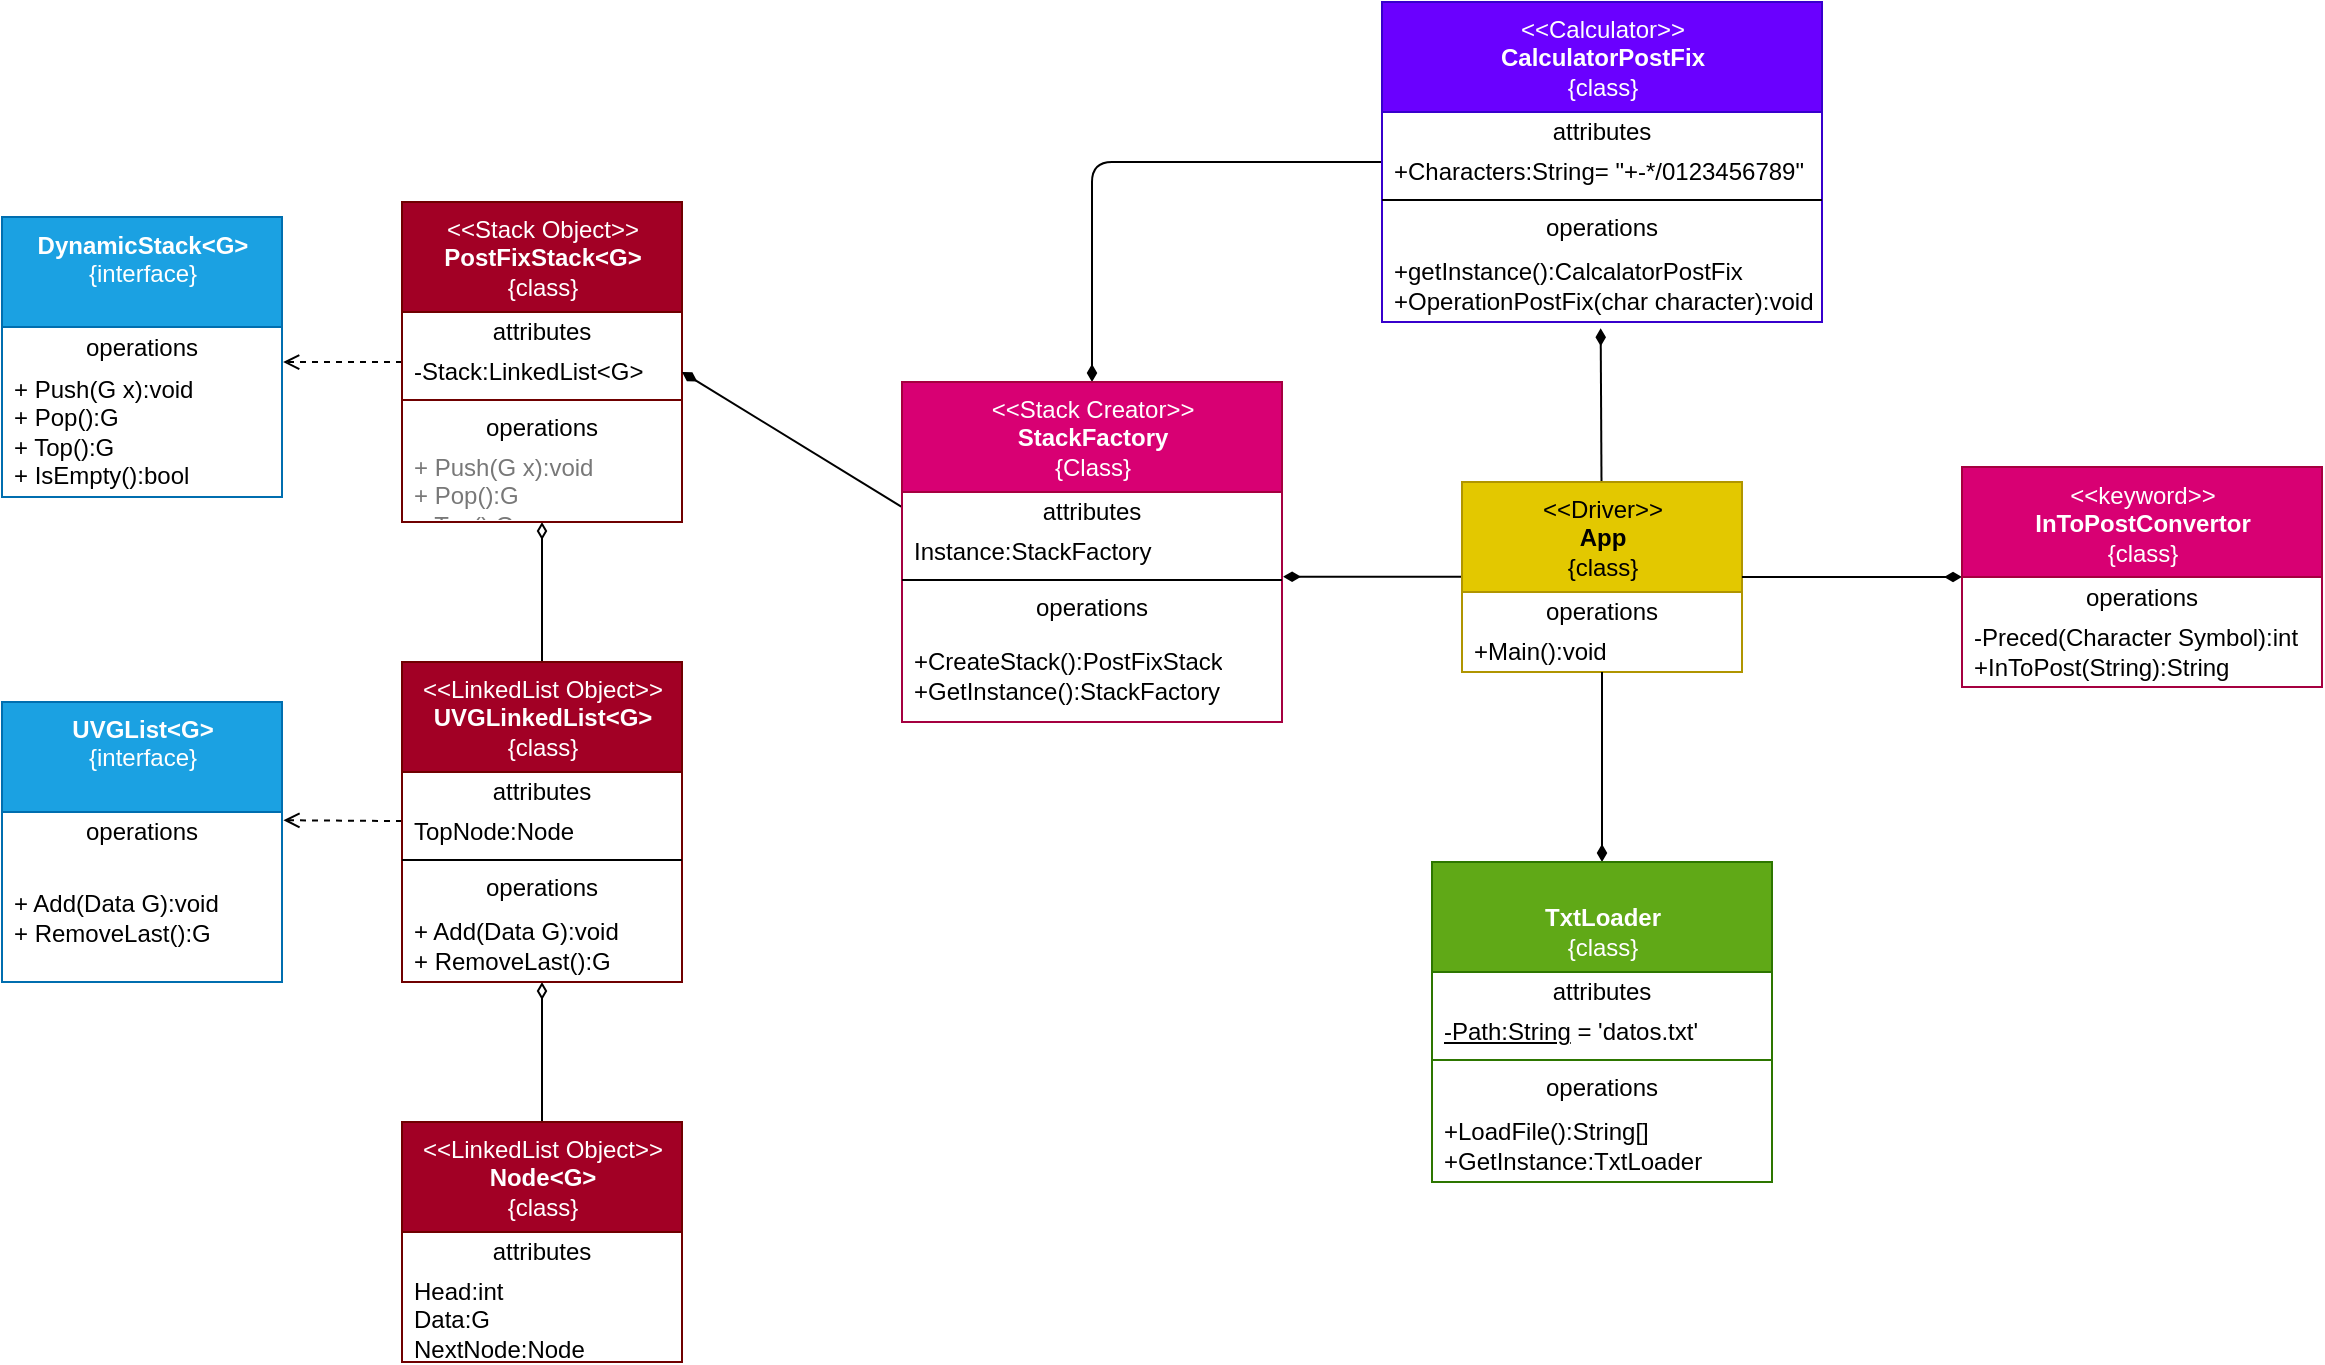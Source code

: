 <mxfile>
    <diagram id="tcYnHNwd3wbtSPxdZRV_" name="UML">
        <mxGraphModel dx="948" dy="649" grid="1" gridSize="10" guides="1" tooltips="1" connect="1" arrows="1" fold="1" page="1" pageScale="1" pageWidth="850" pageHeight="1100" math="0" shadow="0">
            <root>
                <mxCell id="0"/>
                <mxCell id="1" parent="0"/>
                <mxCell id="10" value="&lt;b&gt;DynamicStack&amp;lt;G&amp;gt;&lt;/b&gt;&lt;br&gt;{interface}" style="swimlane;fontStyle=0;align=center;verticalAlign=top;childLayout=stackLayout;horizontal=1;startSize=55;horizontalStack=0;resizeParent=1;resizeParentMax=0;resizeLast=0;collapsible=0;marginBottom=0;html=1;fillColor=#1ba1e2;fontColor=#ffffff;strokeColor=#006EAF;" parent="1" vertex="1">
                    <mxGeometry y="107.5" width="140" height="140" as="geometry"/>
                </mxCell>
                <mxCell id="11" value="operations" style="text;html=1;strokeColor=none;fillColor=none;align=center;verticalAlign=middle;spacingLeft=4;spacingRight=4;overflow=hidden;rotatable=0;points=[[0,0.5],[1,0.5]];portConstraint=eastwest;" parent="10" vertex="1">
                    <mxGeometry y="55" width="140" height="20" as="geometry"/>
                </mxCell>
                <mxCell id="12" value="+ Push(G x):void&lt;br&gt;+ Pop():G&lt;br&gt;+ Top():G&lt;br&gt;+ IsEmpty():bool" style="text;html=1;strokeColor=none;fillColor=none;align=left;verticalAlign=middle;spacingLeft=4;spacingRight=4;overflow=hidden;rotatable=0;points=[[0,0.5],[1,0.5]];portConstraint=eastwest;" parent="10" vertex="1">
                    <mxGeometry y="75" width="140" height="65" as="geometry"/>
                </mxCell>
                <mxCell id="13" style="edgeStyle=none;html=1;entryX=1.004;entryY=-0.038;entryDx=0;entryDy=0;entryPerimeter=0;dashed=1;endArrow=open;endFill=0;" parent="1" source="14" target="12" edge="1">
                    <mxGeometry relative="1" as="geometry"/>
                </mxCell>
                <mxCell id="57" style="edgeStyle=none;html=1;entryX=0.5;entryY=0;entryDx=0;entryDy=0;fontColor=#787878;startArrow=diamondThin;startFill=0;endArrow=none;endFill=0;" parent="1" source="14" target="28" edge="1">
                    <mxGeometry relative="1" as="geometry"/>
                </mxCell>
                <mxCell id="14" value="&amp;lt;&amp;lt;Stack Object&amp;gt;&amp;gt;&lt;br&gt;&lt;b&gt;PostFixStack&amp;lt;G&amp;gt;&lt;/b&gt;&lt;br&gt;{class}" style="swimlane;fontStyle=0;align=center;verticalAlign=top;childLayout=stackLayout;horizontal=1;startSize=55;horizontalStack=0;resizeParent=1;resizeParentMax=0;resizeLast=0;collapsible=0;marginBottom=0;html=1;fillColor=#a20025;fontColor=#ffffff;strokeColor=#6F0000;" parent="1" vertex="1">
                    <mxGeometry x="200" y="100" width="140" height="160" as="geometry"/>
                </mxCell>
                <mxCell id="15" value="attributes" style="text;html=1;strokeColor=none;fillColor=none;align=center;verticalAlign=middle;spacingLeft=4;spacingRight=4;overflow=hidden;rotatable=0;points=[[0,0.5],[1,0.5]];portConstraint=eastwest;" parent="14" vertex="1">
                    <mxGeometry y="55" width="140" height="20" as="geometry"/>
                </mxCell>
                <mxCell id="16" value="-Stack:LinkedList&amp;lt;G&amp;gt;" style="text;html=1;strokeColor=none;fillColor=none;align=left;verticalAlign=middle;spacingLeft=4;spacingRight=4;overflow=hidden;rotatable=0;points=[[0,0.5],[1,0.5]];portConstraint=eastwest;" parent="14" vertex="1">
                    <mxGeometry y="75" width="140" height="20" as="geometry"/>
                </mxCell>
                <mxCell id="17" value="" style="line;strokeWidth=1;fillColor=#a20025;align=left;verticalAlign=middle;spacingTop=-1;spacingLeft=3;spacingRight=3;rotatable=0;labelPosition=right;points=[];portConstraint=eastwest;fontColor=#ffffff;strokeColor=#6F0000;" parent="14" vertex="1">
                    <mxGeometry y="95" width="140" height="8" as="geometry"/>
                </mxCell>
                <mxCell id="18" value="operations" style="text;html=1;strokeColor=none;fillColor=none;align=center;verticalAlign=middle;spacingLeft=4;spacingRight=4;overflow=hidden;rotatable=0;points=[[0,0.5],[1,0.5]];portConstraint=eastwest;" parent="14" vertex="1">
                    <mxGeometry y="103" width="140" height="20" as="geometry"/>
                </mxCell>
                <mxCell id="19" value="&lt;font color=&quot;#787878&quot;&gt;+ Push(G x):void&lt;br&gt;+ Pop():G&lt;br&gt;+ Top():G&lt;br&gt;+ IsEmpty():bool&lt;/font&gt;" style="text;html=1;strokeColor=none;fillColor=none;align=left;verticalAlign=middle;spacingLeft=4;spacingRight=4;overflow=hidden;rotatable=0;points=[[0,0.5],[1,0.5]];portConstraint=eastwest;" parent="14" vertex="1">
                    <mxGeometry y="123" width="140" height="37" as="geometry"/>
                </mxCell>
                <mxCell id="48" style="edgeStyle=none;html=1;entryX=0.497;entryY=1.084;entryDx=0;entryDy=0;entryPerimeter=0;fontColor=#787878;endArrow=diamondThin;endFill=1;" parent="1" source="20" target="47" edge="1">
                    <mxGeometry relative="1" as="geometry">
                        <Array as="points"/>
                    </mxGeometry>
                </mxCell>
                <mxCell id="112" style="edgeStyle=none;html=1;entryX=1.003;entryY=0.292;entryDx=0;entryDy=0;entryPerimeter=0;startArrow=none;startFill=0;endArrow=diamondThin;endFill=1;" edge="1" parent="1" source="20" target="99">
                    <mxGeometry relative="1" as="geometry"/>
                </mxCell>
                <mxCell id="20" value="&amp;lt;&amp;lt;Driver&amp;gt;&amp;gt;&lt;br&gt;&lt;b&gt;App&lt;br&gt;&lt;/b&gt;{class}" style="swimlane;fontStyle=0;align=center;verticalAlign=top;childLayout=stackLayout;horizontal=1;startSize=55;horizontalStack=0;resizeParent=1;resizeParentMax=0;resizeLast=0;collapsible=0;marginBottom=0;html=1;fillColor=#e3c800;fontColor=#000000;strokeColor=#B09500;" parent="1" vertex="1">
                    <mxGeometry x="730" y="240" width="140" height="95" as="geometry"/>
                </mxCell>
                <mxCell id="26" value="operations" style="text;html=1;strokeColor=none;fillColor=none;align=center;verticalAlign=middle;spacingLeft=4;spacingRight=4;overflow=hidden;rotatable=0;points=[[0,0.5],[1,0.5]];portConstraint=eastwest;" parent="20" vertex="1">
                    <mxGeometry y="55" width="140" height="20" as="geometry"/>
                </mxCell>
                <mxCell id="27" value="+Main():void" style="text;html=1;strokeColor=none;fillColor=none;align=left;verticalAlign=middle;spacingLeft=4;spacingRight=4;overflow=hidden;rotatable=0;points=[[0,0.5],[1,0.5]];portConstraint=eastwest;" parent="20" vertex="1">
                    <mxGeometry y="75" width="140" height="20" as="geometry"/>
                </mxCell>
                <mxCell id="39" style="edgeStyle=none;html=1;entryX=1.005;entryY=0.206;entryDx=0;entryDy=0;entryPerimeter=0;dashed=1;endArrow=open;endFill=0;" parent="1" source="28" target="37" edge="1">
                    <mxGeometry relative="1" as="geometry">
                        <mxPoint x="140" y="401.5" as="targetPoint"/>
                    </mxGeometry>
                </mxCell>
                <mxCell id="93" style="html=1;startArrow=diamondThin;startFill=0;endArrow=none;endFill=0;" parent="1" source="35" target="87" edge="1">
                    <mxGeometry relative="1" as="geometry"/>
                </mxCell>
                <mxCell id="28" value="&amp;lt;&amp;lt;LinkedList Object&amp;gt;&amp;gt;&lt;br&gt;&lt;b&gt;UVGLinkedList&amp;lt;G&amp;gt;&lt;/b&gt;&lt;br&gt;{class}" style="swimlane;fontStyle=0;align=center;verticalAlign=top;childLayout=stackLayout;horizontal=1;startSize=55;horizontalStack=0;resizeParent=1;resizeParentMax=0;resizeLast=0;collapsible=0;marginBottom=0;html=1;fillColor=#a20025;fontColor=#ffffff;strokeColor=#6F0000;" parent="1" vertex="1">
                    <mxGeometry x="200" y="330" width="140" height="160" as="geometry"/>
                </mxCell>
                <mxCell id="29" value="attributes" style="text;html=1;strokeColor=none;fillColor=none;align=center;verticalAlign=middle;spacingLeft=4;spacingRight=4;overflow=hidden;rotatable=0;points=[[0,0.5],[1,0.5]];portConstraint=eastwest;" parent="28" vertex="1">
                    <mxGeometry y="55" width="140" height="20" as="geometry"/>
                </mxCell>
                <mxCell id="30" value="TopNode:Node" style="text;html=1;strokeColor=none;fillColor=none;align=left;verticalAlign=middle;spacingLeft=4;spacingRight=4;overflow=hidden;rotatable=0;points=[[0,0.5],[1,0.5]];portConstraint=eastwest;" parent="28" vertex="1">
                    <mxGeometry y="75" width="140" height="20" as="geometry"/>
                </mxCell>
                <mxCell id="33" value="" style="line;strokeWidth=1;fillColor=none;align=left;verticalAlign=middle;spacingTop=-1;spacingLeft=3;spacingRight=3;rotatable=0;labelPosition=right;points=[];portConstraint=eastwest;" parent="28" vertex="1">
                    <mxGeometry y="95" width="140" height="8" as="geometry"/>
                </mxCell>
                <mxCell id="34" value="operations" style="text;html=1;strokeColor=none;fillColor=none;align=center;verticalAlign=middle;spacingLeft=4;spacingRight=4;overflow=hidden;rotatable=0;points=[[0,0.5],[1,0.5]];portConstraint=eastwest;" parent="28" vertex="1">
                    <mxGeometry y="103" width="140" height="20" as="geometry"/>
                </mxCell>
                <mxCell id="35" value="+ Add(Data G):void&lt;br&gt;+ RemoveLast():G" style="text;html=1;strokeColor=none;fillColor=none;align=left;verticalAlign=middle;spacingLeft=4;spacingRight=4;overflow=hidden;rotatable=0;points=[[0,0.5],[1,0.5]];portConstraint=eastwest;" parent="28" vertex="1">
                    <mxGeometry y="123" width="140" height="37" as="geometry"/>
                </mxCell>
                <mxCell id="36" value="&lt;b&gt;UVGList&amp;lt;G&amp;gt;&lt;/b&gt;&lt;br&gt;{interface}" style="swimlane;fontStyle=0;align=center;verticalAlign=top;childLayout=stackLayout;horizontal=1;startSize=55;horizontalStack=0;resizeParent=1;resizeParentMax=0;resizeLast=0;collapsible=0;marginBottom=0;html=1;fillColor=#1ba1e2;fontColor=#ffffff;strokeColor=#006EAF;" parent="1" vertex="1">
                    <mxGeometry y="350" width="140" height="140" as="geometry"/>
                </mxCell>
                <mxCell id="37" value="operations" style="text;html=1;strokeColor=none;fillColor=none;align=center;verticalAlign=middle;spacingLeft=4;spacingRight=4;overflow=hidden;rotatable=0;points=[[0,0.5],[1,0.5]];portConstraint=eastwest;" parent="36" vertex="1">
                    <mxGeometry y="55" width="140" height="20" as="geometry"/>
                </mxCell>
                <mxCell id="38" value="+ Add(Data G):void&lt;br&gt;+ RemoveLast():G&lt;span style=&quot;&quot;&gt;&lt;/span&gt;" style="text;html=1;strokeColor=none;fillColor=none;align=left;verticalAlign=middle;spacingLeft=4;spacingRight=4;overflow=hidden;rotatable=0;points=[[0,0.5],[1,0.5]];portConstraint=eastwest;" parent="36" vertex="1">
                    <mxGeometry y="75" width="140" height="65" as="geometry"/>
                </mxCell>
                <mxCell id="111" style="edgeStyle=none;html=1;entryX=0.5;entryY=0;entryDx=0;entryDy=0;startArrow=none;startFill=0;endArrow=diamondThin;endFill=1;" edge="1" parent="1" source="40" target="94">
                    <mxGeometry relative="1" as="geometry">
                        <Array as="points">
                            <mxPoint x="545" y="80"/>
                        </Array>
                    </mxGeometry>
                </mxCell>
                <mxCell id="40" value="&amp;lt;&amp;lt;Calculator&amp;gt;&amp;gt;&lt;br&gt;&lt;b&gt;CalculatorPostFix&lt;/b&gt;&lt;br&gt;{class}" style="swimlane;fontStyle=0;align=center;verticalAlign=top;childLayout=stackLayout;horizontal=1;startSize=55;horizontalStack=0;resizeParent=1;resizeParentMax=0;resizeLast=0;collapsible=0;marginBottom=0;html=1;fillColor=#6a00ff;fontColor=#ffffff;strokeColor=#3700CC;" parent="1" vertex="1">
                    <mxGeometry x="690" width="220" height="160" as="geometry"/>
                </mxCell>
                <mxCell id="41" value="attributes" style="text;html=1;strokeColor=none;fillColor=none;align=center;verticalAlign=middle;spacingLeft=4;spacingRight=4;overflow=hidden;rotatable=0;points=[[0,0.5],[1,0.5]];portConstraint=eastwest;" parent="40" vertex="1">
                    <mxGeometry y="55" width="220" height="20" as="geometry"/>
                </mxCell>
                <mxCell id="42" value="+Characters:String=&amp;nbsp;&quot;+-*/0123456789&quot;" style="text;html=1;strokeColor=none;fillColor=none;align=left;verticalAlign=middle;spacingLeft=4;spacingRight=4;overflow=hidden;rotatable=0;points=[[0,0.5],[1,0.5]];portConstraint=eastwest;" parent="40" vertex="1">
                    <mxGeometry y="75" width="220" height="20" as="geometry"/>
                </mxCell>
                <mxCell id="45" value="" style="line;strokeWidth=1;fillColor=none;align=left;verticalAlign=middle;spacingTop=-1;spacingLeft=3;spacingRight=3;rotatable=0;labelPosition=right;points=[];portConstraint=eastwest;" parent="40" vertex="1">
                    <mxGeometry y="95" width="220" height="8" as="geometry"/>
                </mxCell>
                <mxCell id="46" value="operations" style="text;html=1;strokeColor=none;fillColor=none;align=center;verticalAlign=middle;spacingLeft=4;spacingRight=4;overflow=hidden;rotatable=0;points=[[0,0.5],[1,0.5]];portConstraint=eastwest;" parent="40" vertex="1">
                    <mxGeometry y="103" width="220" height="20" as="geometry"/>
                </mxCell>
                <mxCell id="47" value="+getInstance():CalcalatorPostFix&lt;br&gt;+OperationPostFix(char character):void" style="text;html=1;strokeColor=none;fillColor=none;align=left;verticalAlign=middle;spacingLeft=4;spacingRight=4;overflow=hidden;rotatable=0;points=[[0,0.5],[1,0.5]];portConstraint=eastwest;" parent="40" vertex="1">
                    <mxGeometry y="123" width="220" height="37" as="geometry"/>
                </mxCell>
                <mxCell id="55" style="edgeStyle=none;html=1;fontColor=#787878;startArrow=diamondThin;startFill=1;endArrow=none;endFill=0;" parent="1" source="49" target="27" edge="1">
                    <mxGeometry relative="1" as="geometry"/>
                </mxCell>
                <mxCell id="49" value="&lt;br&gt;&lt;b&gt;TxtLoader&lt;/b&gt;&lt;br&gt;{class}" style="swimlane;fontStyle=0;align=center;verticalAlign=top;childLayout=stackLayout;horizontal=1;startSize=55;horizontalStack=0;resizeParent=1;resizeParentMax=0;resizeLast=0;collapsible=0;marginBottom=0;html=1;fillColor=#60a917;fontColor=#ffffff;strokeColor=#2D7600;" parent="1" vertex="1">
                    <mxGeometry x="715" y="430" width="170" height="160" as="geometry"/>
                </mxCell>
                <mxCell id="50" value="attributes" style="text;html=1;strokeColor=none;fillColor=none;align=center;verticalAlign=middle;spacingLeft=4;spacingRight=4;overflow=hidden;rotatable=0;points=[[0,0.5],[1,0.5]];portConstraint=eastwest;" parent="49" vertex="1">
                    <mxGeometry y="55" width="170" height="20" as="geometry"/>
                </mxCell>
                <mxCell id="51" value="&lt;u&gt;-Path:String&lt;/u&gt; = 'datos.txt'" style="text;html=1;strokeColor=none;fillColor=none;align=left;verticalAlign=middle;spacingLeft=4;spacingRight=4;overflow=hidden;rotatable=0;points=[[0,0.5],[1,0.5]];portConstraint=eastwest;" parent="49" vertex="1">
                    <mxGeometry y="75" width="170" height="20" as="geometry"/>
                </mxCell>
                <mxCell id="52" value="" style="line;strokeWidth=1;fillColor=#60a917;align=left;verticalAlign=middle;spacingTop=-1;spacingLeft=3;spacingRight=3;rotatable=0;labelPosition=right;points=[];portConstraint=eastwest;fontColor=#ffffff;strokeColor=#2D7600;" parent="49" vertex="1">
                    <mxGeometry y="95" width="170" height="8" as="geometry"/>
                </mxCell>
                <mxCell id="53" value="operations" style="text;html=1;strokeColor=none;fillColor=none;align=center;verticalAlign=middle;spacingLeft=4;spacingRight=4;overflow=hidden;rotatable=0;points=[[0,0.5],[1,0.5]];portConstraint=eastwest;" parent="49" vertex="1">
                    <mxGeometry y="103" width="170" height="20" as="geometry"/>
                </mxCell>
                <mxCell id="54" value="+LoadFile():String[]&lt;br&gt;+GetInstance:TxtLoader" style="text;html=1;strokeColor=none;fillColor=none;align=left;verticalAlign=middle;spacingLeft=4;spacingRight=4;overflow=hidden;rotatable=0;points=[[0,0.5],[1,0.5]];portConstraint=eastwest;" parent="49" vertex="1">
                    <mxGeometry y="123" width="170" height="37" as="geometry"/>
                </mxCell>
                <mxCell id="85" style="edgeStyle=none;html=1;entryX=1;entryY=0.5;entryDx=0;entryDy=0;endArrow=diamondThin;endFill=1;exitX=-0.002;exitY=0.367;exitDx=0;exitDy=0;exitPerimeter=0;" parent="1" source="95" target="16" edge="1">
                    <mxGeometry relative="1" as="geometry">
                        <mxPoint x="440" y="247.703" as="sourcePoint"/>
                    </mxGeometry>
                </mxCell>
                <mxCell id="87" value="&amp;lt;&amp;lt;LinkedList Object&amp;gt;&amp;gt;&lt;br&gt;&lt;b&gt;Node&amp;lt;G&amp;gt;&lt;/b&gt;&lt;br&gt;{class}" style="swimlane;fontStyle=0;align=center;verticalAlign=top;childLayout=stackLayout;horizontal=1;startSize=55;horizontalStack=0;resizeParent=1;resizeParentMax=0;resizeLast=0;collapsible=0;marginBottom=0;html=1;fillColor=#a20025;fontColor=#ffffff;strokeColor=#6F0000;" parent="1" vertex="1">
                    <mxGeometry x="200" y="560" width="140" height="120" as="geometry"/>
                </mxCell>
                <mxCell id="88" value="attributes" style="text;html=1;strokeColor=none;fillColor=none;align=center;verticalAlign=middle;spacingLeft=4;spacingRight=4;overflow=hidden;rotatable=0;points=[[0,0.5],[1,0.5]];portConstraint=eastwest;" parent="87" vertex="1">
                    <mxGeometry y="55" width="140" height="20" as="geometry"/>
                </mxCell>
                <mxCell id="89" value="Head:int&lt;br&gt;Data:G&lt;br&gt;NextNode:Node" style="text;html=1;strokeColor=none;fillColor=none;align=left;verticalAlign=middle;spacingLeft=4;spacingRight=4;overflow=hidden;rotatable=0;points=[[0,0.5],[1,0.5]];portConstraint=eastwest;" parent="87" vertex="1">
                    <mxGeometry y="75" width="140" height="45" as="geometry"/>
                </mxCell>
                <mxCell id="94" value="&amp;lt;&amp;lt;Stack Creator&amp;gt;&amp;gt;&lt;br&gt;&lt;b&gt;StackFactory&lt;/b&gt;&lt;br&gt;{Class}" style="swimlane;fontStyle=0;align=center;verticalAlign=top;childLayout=stackLayout;horizontal=1;startSize=55;horizontalStack=0;resizeParent=1;resizeParentMax=0;resizeLast=0;collapsible=0;marginBottom=0;html=1;fillColor=#d80073;fontColor=#ffffff;strokeColor=#A50040;" vertex="1" parent="1">
                    <mxGeometry x="450" y="190" width="190" height="170" as="geometry"/>
                </mxCell>
                <mxCell id="95" value="attributes" style="text;html=1;strokeColor=none;fillColor=none;align=center;verticalAlign=middle;spacingLeft=4;spacingRight=4;overflow=hidden;rotatable=0;points=[[0,0.5],[1,0.5]];portConstraint=eastwest;" vertex="1" parent="94">
                    <mxGeometry y="55" width="190" height="20" as="geometry"/>
                </mxCell>
                <mxCell id="96" value="Instance:StackFactory" style="text;html=1;strokeColor=none;fillColor=none;align=left;verticalAlign=middle;spacingLeft=4;spacingRight=4;overflow=hidden;rotatable=0;points=[[0,0.5],[1,0.5]];portConstraint=eastwest;" vertex="1" parent="94">
                    <mxGeometry y="75" width="190" height="20" as="geometry"/>
                </mxCell>
                <mxCell id="99" value="" style="line;strokeWidth=1;fillColor=none;align=left;verticalAlign=middle;spacingTop=-1;spacingLeft=3;spacingRight=3;rotatable=0;labelPosition=right;points=[];portConstraint=eastwest;" vertex="1" parent="94">
                    <mxGeometry y="95" width="190" height="8" as="geometry"/>
                </mxCell>
                <mxCell id="100" value="operations" style="text;html=1;strokeColor=none;fillColor=none;align=center;verticalAlign=middle;spacingLeft=4;spacingRight=4;overflow=hidden;rotatable=0;points=[[0,0.5],[1,0.5]];portConstraint=eastwest;" vertex="1" parent="94">
                    <mxGeometry y="103" width="190" height="20" as="geometry"/>
                </mxCell>
                <mxCell id="101" value="+CreateStack():PostFixStack&lt;br&gt;+GetInstance():StackFactory" style="text;html=1;strokeColor=none;fillColor=none;align=left;verticalAlign=middle;spacingLeft=4;spacingRight=4;overflow=hidden;rotatable=0;points=[[0,0.5],[1,0.5]];portConstraint=eastwest;" vertex="1" parent="94">
                    <mxGeometry y="123" width="190" height="47" as="geometry"/>
                </mxCell>
                <mxCell id="110" style="edgeStyle=none;html=1;entryX=1;entryY=0.5;entryDx=0;entryDy=0;endArrow=none;endFill=0;startArrow=diamondThin;startFill=1;" edge="1" parent="1" source="102" target="20">
                    <mxGeometry relative="1" as="geometry"/>
                </mxCell>
                <mxCell id="102" value="&amp;lt;&amp;lt;keyword&amp;gt;&amp;gt;&lt;br&gt;&lt;b&gt;InToPostConvertor&lt;/b&gt;&lt;br&gt;{class}" style="swimlane;fontStyle=0;align=center;verticalAlign=top;childLayout=stackLayout;horizontal=1;startSize=55;horizontalStack=0;resizeParent=1;resizeParentMax=0;resizeLast=0;collapsible=0;marginBottom=0;html=1;fillColor=#d80073;fontColor=#ffffff;strokeColor=#A50040;" vertex="1" parent="1">
                    <mxGeometry x="980" y="232.5" width="180" height="110" as="geometry"/>
                </mxCell>
                <mxCell id="108" value="operations" style="text;html=1;strokeColor=none;fillColor=none;align=center;verticalAlign=middle;spacingLeft=4;spacingRight=4;overflow=hidden;rotatable=0;points=[[0,0.5],[1,0.5]];portConstraint=eastwest;" vertex="1" parent="102">
                    <mxGeometry y="55" width="180" height="20" as="geometry"/>
                </mxCell>
                <mxCell id="109" value="-Preced(Character Symbol):int&lt;br&gt;+InToPost(String):String" style="text;html=1;strokeColor=none;fillColor=none;align=left;verticalAlign=middle;spacingLeft=4;spacingRight=4;overflow=hidden;rotatable=0;points=[[0,0.5],[1,0.5]];portConstraint=eastwest;" vertex="1" parent="102">
                    <mxGeometry y="75" width="180" height="35" as="geometry"/>
                </mxCell>
            </root>
        </mxGraphModel>
    </diagram>
</mxfile>